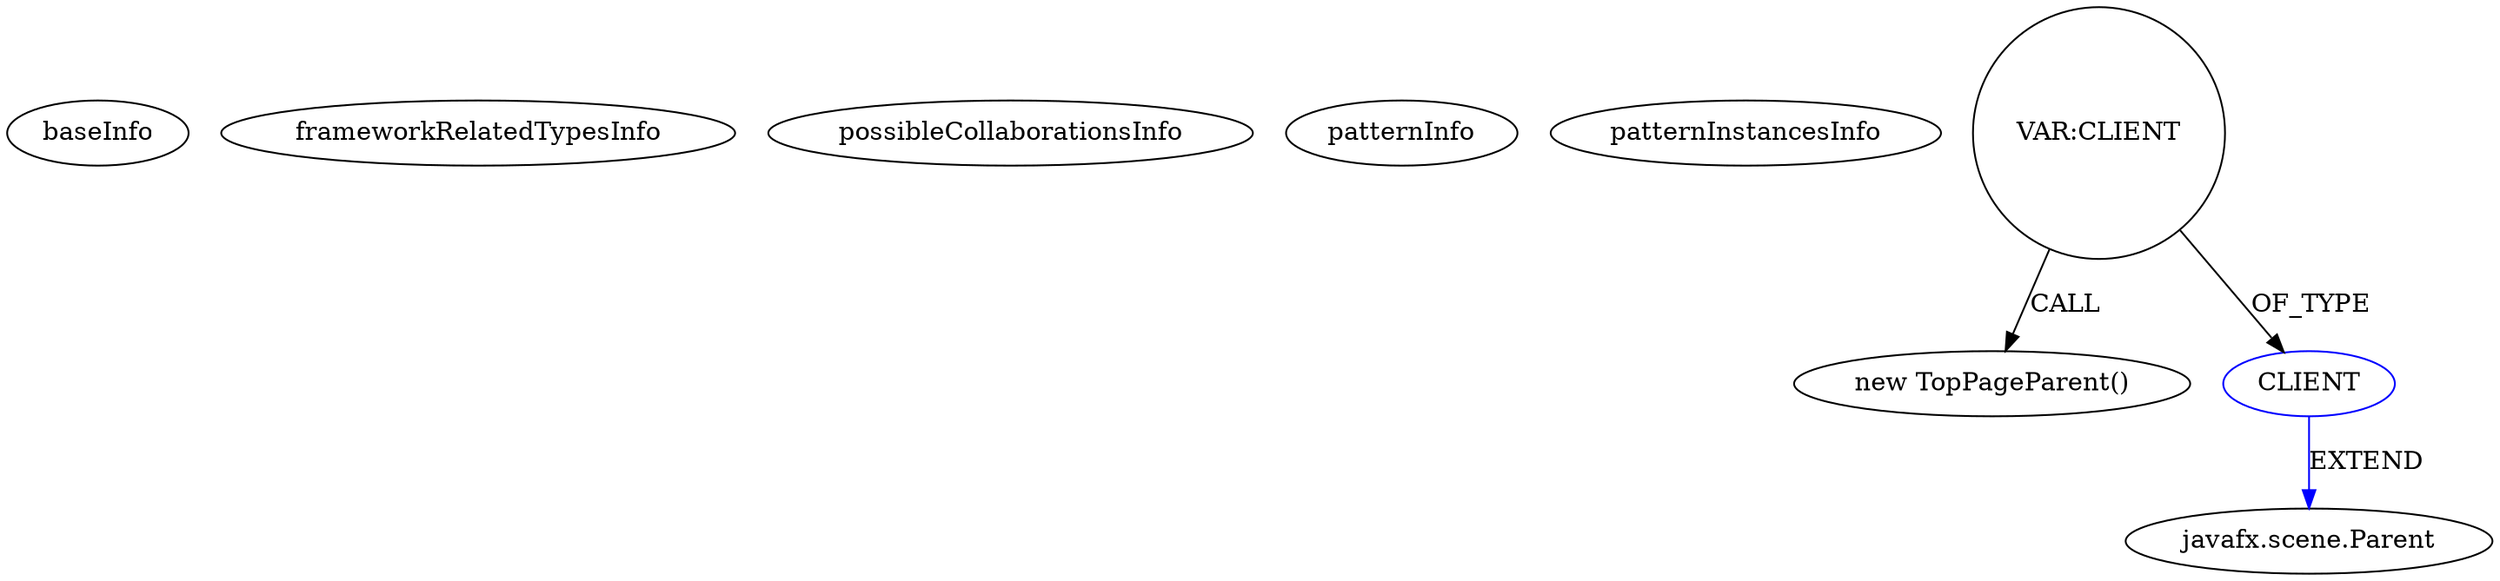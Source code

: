 digraph {
baseInfo[graphId=4463,category="pattern",isAnonymous=false,possibleRelation=false]
frameworkRelatedTypesInfo[]
possibleCollaborationsInfo[]
patternInfo[frequency=2.0,patternRootClient=null]
patternInstancesInfo[0="iloop-kiosk-KIOSK-Project~/iloop-kiosk-KIOSK-Project/KIOSK-Project-master/src/oit/iloop/kiosk/kiosk_main/KioskMain.java~KioskMain~3147",1="iloop-kiosk-KIOSK-Project~/iloop-kiosk-KIOSK-Project/KIOSK-Project-master/src/oit/iloop/kiosk/kiosk_starter/KioskStarter.java~KioskStarter~3156"]
10[label="new TopPageParent()",vertexType="CONSTRUCTOR_CALL",isFrameworkType=false]
11[label="VAR:CLIENT",vertexType="VARIABLE_EXPRESION",isFrameworkType=false,shape=circle]
8[label="CLIENT",vertexType="REFERENCE_CLIENT_CLASS_DECLARATION",isFrameworkType=false,color=blue]
9[label="javafx.scene.Parent",vertexType="FRAMEWORK_CLASS_TYPE",isFrameworkType=false]
8->9[label="EXTEND",color=blue]
11->8[label="OF_TYPE"]
11->10[label="CALL"]
}

